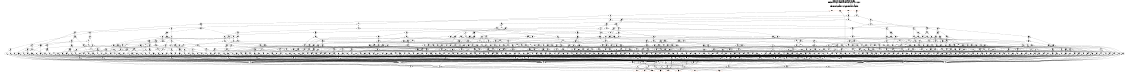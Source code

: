 # Network structure generated by ABC

digraph network {
size = "7.5,10";
center = true;
edge [dir = back];

{
  node [shape = plaintext];
  edge [style = invis];
  LevelTitle1 [label=""];
  LevelTitle2 [label=""];
  Level14 [label = ""];
  Level13 [label = ""];
  Level12 [label = ""];
  Level11 [label = ""];
  Level10 [label = ""];
  Level9 [label = ""];
  Level8 [label = ""];
  Level7 [label = ""];
  Level6 [label = ""];
  Level5 [label = ""];
  Level4 [label = ""];
  Level3 [label = ""];
  Level2 [label = ""];
  Level1 [label = ""];
  Level0 [label = ""];
  LevelTitle1 ->  LevelTitle2 ->  Level14 ->  Level13 ->  Level12 ->  Level11 ->  Level10 ->  Level9 ->  Level8 ->  Level7 ->  Level6 ->  Level5 ->  Level4 ->  Level3 ->  Level2 ->  Level1 ->  Level0;
}

{
  rank = same;
  LevelTitle1;
  title1 [shape=plaintext,
          fontsize=20,
          fontname = "Times-Roman",
          label="Network structure visualized by ABC\nBenchmark \"top\". Time was Thu Oct  8 20:19:10 2020. "
         ];
}

{
  rank = same;
  LevelTitle2;
  title2 [shape=plaintext,
          fontsize=18,
          fontname = "Times-Roman",
          label="The network contains 712 logic nodes and 0 latches.\n"
         ];
}

{
  rank = same;
  Level14;
  Node9 [label = "o_1_", shape = invtriangle, color = coral, fillcolor = coral];
  Node10 [label = "o_2_", shape = invtriangle, color = coral, fillcolor = coral];
  Node11 [label = "o_0_", shape = invtriangle, color = coral, fillcolor = coral];
  Node12 [label = "o_3_", shape = invtriangle, color = coral, fillcolor = coral];
}

{
  rank = same;
  Level13;
  Node327 [label = "327\n", shape = ellipse];
  Node498 [label = "498\n", shape = ellipse];
  Node724 [label = "724\n", shape = ellipse];
}

{
  rank = same;
  Level12;
  Node326 [label = "326\n", shape = ellipse];
  Node497 [label = "497\n", shape = ellipse];
  Node624 [label = "624\n", shape = ellipse];
  Node723 [label = "723\n", shape = ellipse];
}

{
  rank = same;
  Level11;
  Node147 [label = "147\n", shape = ellipse];
  Node325 [label = "325\n", shape = ellipse];
  Node382 [label = "382\n", shape = ellipse];
  Node496 [label = "496\n", shape = ellipse];
  Node623 [label = "623\n", shape = ellipse];
  Node722 [label = "722\n", shape = ellipse];
}

{
  rank = same;
  Level10;
  Node83 [label = "83\n", shape = ellipse];
  Node146 [label = "146\n", shape = ellipse];
  Node218 [label = "218\n", shape = ellipse];
  Node271 [label = "271\n", shape = ellipse];
  Node324 [label = "324\n", shape = ellipse];
  Node381 [label = "381\n", shape = ellipse];
  Node417 [label = "417\n", shape = ellipse];
  Node454 [label = "454\n", shape = ellipse];
  Node495 [label = "495\n", shape = ellipse];
  Node539 [label = "539\n", shape = ellipse];
  Node584 [label = "584\n", shape = ellipse];
  Node622 [label = "622\n", shape = ellipse];
  Node660 [label = "660\n", shape = ellipse];
  Node696 [label = "696\n", shape = ellipse];
  Node721 [label = "721\n", shape = ellipse];
}

{
  rank = same;
  Level9;
  Node82 [label = "82\n", shape = ellipse];
  Node145 [label = "145\n", shape = ellipse];
  Node217 [label = "217\n", shape = ellipse];
  Node270 [label = "270\n", shape = ellipse];
  Node323 [label = "323\n", shape = ellipse];
  Node347 [label = "347\n", shape = ellipse];
  Node380 [label = "380\n", shape = ellipse];
  Node416 [label = "416\n", shape = ellipse];
  Node453 [label = "453\n", shape = ellipse];
  Node494 [label = "494\n", shape = ellipse];
  Node538 [label = "538\n", shape = ellipse];
  Node583 [label = "583\n", shape = ellipse];
  Node621 [label = "621\n", shape = ellipse];
  Node659 [label = "659\n", shape = ellipse];
  Node695 [label = "695\n", shape = ellipse];
  Node720 [label = "720\n", shape = ellipse];
}

{
  rank = same;
  Level8;
  Node50 [label = "50\n", shape = ellipse];
  Node81 [label = "81\n", shape = ellipse];
  Node109 [label = "109\n", shape = ellipse];
  Node127 [label = "127\n", shape = ellipse];
  Node144 [label = "144\n", shape = ellipse];
  Node174 [label = "174\n", shape = ellipse];
  Node195 [label = "195\n", shape = ellipse];
  Node216 [label = "216\n", shape = ellipse];
  Node235 [label = "235\n", shape = ellipse];
  Node252 [label = "252\n", shape = ellipse];
  Node269 [label = "269\n", shape = ellipse];
  Node288 [label = "288\n", shape = ellipse];
  Node305 [label = "305\n", shape = ellipse];
  Node322 [label = "322\n", shape = ellipse];
  Node346 [label = "346\n", shape = ellipse];
  Node356 [label = "356\n", shape = ellipse];
  Node367 [label = "367\n", shape = ellipse];
  Node379 [label = "379\n", shape = ellipse];
  Node390 [label = "390\n", shape = ellipse];
  Node401 [label = "401\n", shape = ellipse];
  Node415 [label = "415\n", shape = ellipse];
  Node426 [label = "426\n", shape = ellipse];
  Node437 [label = "437\n", shape = ellipse];
  Node452 [label = "452\n", shape = ellipse];
  Node468 [label = "468\n", shape = ellipse];
  Node480 [label = "480\n", shape = ellipse];
  Node493 [label = "493\n", shape = ellipse];
  Node511 [label = "511\n", shape = ellipse];
  Node525 [label = "525\n", shape = ellipse];
  Node537 [label = "537\n", shape = ellipse];
  Node553 [label = "553\n", shape = ellipse];
  Node569 [label = "569\n", shape = ellipse];
  Node582 [label = "582\n", shape = ellipse];
  Node599 [label = "599\n", shape = ellipse];
  Node608 [label = "608\n", shape = ellipse];
  Node620 [label = "620\n", shape = ellipse];
  Node636 [label = "636\n", shape = ellipse];
  Node648 [label = "648\n", shape = ellipse];
  Node658 [label = "658\n", shape = ellipse];
  Node672 [label = "672\n", shape = ellipse];
  Node685 [label = "685\n", shape = ellipse];
  Node694 [label = "694\n", shape = ellipse];
  Node705 [label = "705\n", shape = ellipse];
  Node715 [label = "715\n", shape = ellipse];
  Node719 [label = "719\n", shape = ellipse];
}

{
  rank = same;
  Level7;
  Node49 [label = "49\n", shape = ellipse];
  Node80 [label = "80\n", shape = ellipse];
  Node108 [label = "108\n", shape = ellipse];
  Node126 [label = "126\n", shape = ellipse];
  Node143 [label = "143\n", shape = ellipse];
  Node173 [label = "173\n", shape = ellipse];
  Node194 [label = "194\n", shape = ellipse];
  Node215 [label = "215\n", shape = ellipse];
  Node234 [label = "234\n", shape = ellipse];
  Node251 [label = "251\n", shape = ellipse];
  Node268 [label = "268\n", shape = ellipse];
  Node287 [label = "287\n", shape = ellipse];
  Node304 [label = "304\n", shape = ellipse];
  Node321 [label = "321\n", shape = ellipse];
  Node345 [label = "345\n", shape = ellipse];
  Node355 [label = "355\n", shape = ellipse];
  Node366 [label = "366\n", shape = ellipse];
  Node378 [label = "378\n", shape = ellipse];
  Node389 [label = "389\n", shape = ellipse];
  Node400 [label = "400\n", shape = ellipse];
  Node414 [label = "414\n", shape = ellipse];
  Node425 [label = "425\n", shape = ellipse];
  Node436 [label = "436\n", shape = ellipse];
  Node451 [label = "451\n", shape = ellipse];
  Node467 [label = "467\n", shape = ellipse];
  Node479 [label = "479\n", shape = ellipse];
  Node492 [label = "492\n", shape = ellipse];
  Node510 [label = "510\n", shape = ellipse];
  Node524 [label = "524\n", shape = ellipse];
  Node536 [label = "536\n", shape = ellipse];
  Node552 [label = "552\n", shape = ellipse];
  Node568 [label = "568\n", shape = ellipse];
  Node581 [label = "581\n", shape = ellipse];
  Node598 [label = "598\n", shape = ellipse];
  Node607 [label = "607\n", shape = ellipse];
  Node619 [label = "619\n", shape = ellipse];
  Node635 [label = "635\n", shape = ellipse];
  Node647 [label = "647\n", shape = ellipse];
  Node657 [label = "657\n", shape = ellipse];
  Node671 [label = "671\n", shape = ellipse];
  Node684 [label = "684\n", shape = ellipse];
  Node693 [label = "693\n", shape = ellipse];
  Node704 [label = "704\n", shape = ellipse];
  Node714 [label = "714\n", shape = ellipse];
  Node718 [label = "718\n", shape = ellipse];
}

{
  rank = same;
  Level6;
  Node29 [label = "29\n", shape = ellipse];
  Node39 [label = "39\n", shape = ellipse];
  Node48 [label = "48\n", shape = ellipse];
  Node62 [label = "62\n", shape = ellipse];
  Node67 [label = "67\n", shape = ellipse];
  Node79 [label = "79\n", shape = ellipse];
  Node91 [label = "91\n", shape = ellipse];
  Node99 [label = "99\n", shape = ellipse];
  Node107 [label = "107\n", shape = ellipse];
  Node115 [label = "115\n", shape = ellipse];
  Node120 [label = "120\n", shape = ellipse];
  Node125 [label = "125\n", shape = ellipse];
  Node132 [label = "132\n", shape = ellipse];
  Node137 [label = "137\n", shape = ellipse];
  Node142 [label = "142\n", shape = ellipse];
  Node157 [label = "157\n", shape = ellipse];
  Node164 [label = "164\n", shape = ellipse];
  Node172 [label = "172\n", shape = ellipse];
  Node182 [label = "182\n", shape = ellipse];
  Node188 [label = "188\n", shape = ellipse];
  Node193 [label = "193\n", shape = ellipse];
  Node202 [label = "202\n", shape = ellipse];
  Node207 [label = "207\n", shape = ellipse];
  Node214 [label = "214\n", shape = ellipse];
  Node223 [label = "223\n", shape = ellipse];
  Node228 [label = "228\n", shape = ellipse];
  Node233 [label = "233\n", shape = ellipse];
  Node240 [label = "240\n", shape = ellipse];
  Node245 [label = "245\n", shape = ellipse];
  Node250 [label = "250\n", shape = ellipse];
  Node257 [label = "257\n", shape = ellipse];
  Node262 [label = "262\n", shape = ellipse];
  Node267 [label = "267\n", shape = ellipse];
  Node276 [label = "276\n", shape = ellipse];
  Node281 [label = "281\n", shape = ellipse];
  Node286 [label = "286\n", shape = ellipse];
  Node293 [label = "293\n", shape = ellipse];
  Node298 [label = "298\n", shape = ellipse];
  Node303 [label = "303\n", shape = ellipse];
  Node310 [label = "310\n", shape = ellipse];
  Node315 [label = "315\n", shape = ellipse];
  Node320 [label = "320\n", shape = ellipse];
  Node333 [label = "333\n", shape = ellipse];
  Node336 [label = "336\n", shape = ellipse];
  Node340 [label = "340\n", shape = ellipse];
  Node344 [label = "344\n", shape = ellipse];
  Node350 [label = "350\n", shape = ellipse];
  Node354 [label = "354\n", shape = ellipse];
  Node359 [label = "359\n", shape = ellipse];
  Node362 [label = "362\n", shape = ellipse];
  Node365 [label = "365\n", shape = ellipse];
  Node370 [label = "370\n", shape = ellipse];
  Node373 [label = "373\n", shape = ellipse];
  Node377 [label = "377\n", shape = ellipse];
  Node386 [label = "386\n", shape = ellipse];
  Node388 [label = "388\n", shape = ellipse];
  Node393 [label = "393\n", shape = ellipse];
  Node396 [label = "396\n", shape = ellipse];
  Node399 [label = "399\n", shape = ellipse];
  Node406 [label = "406\n", shape = ellipse];
  Node409 [label = "409\n", shape = ellipse];
  Node413 [label = "413\n", shape = ellipse];
  Node421 [label = "421\n", shape = ellipse];
  Node422 [label = "422\n", shape = ellipse];
  Node424 [label = "424\n", shape = ellipse];
  Node429 [label = "429\n", shape = ellipse];
  Node432 [label = "432\n", shape = ellipse];
  Node435 [label = "435\n", shape = ellipse];
  Node442 [label = "442\n", shape = ellipse];
  Node446 [label = "446\n", shape = ellipse];
  Node450 [label = "450\n", shape = ellipse];
  Node459 [label = "459\n", shape = ellipse];
  Node462 [label = "462\n", shape = ellipse];
  Node466 [label = "466\n", shape = ellipse];
  Node471 [label = "471\n", shape = ellipse];
  Node473 [label = "473\n", shape = ellipse];
  Node478 [label = "478\n", shape = ellipse];
  Node484 [label = "484\n", shape = ellipse];
  Node488 [label = "488\n", shape = ellipse];
  Node491 [label = "491\n", shape = ellipse];
  Node502 [label = "502\n", shape = ellipse];
  Node505 [label = "505\n", shape = ellipse];
  Node509 [label = "509\n", shape = ellipse];
  Node515 [label = "515\n", shape = ellipse];
  Node520 [label = "520\n", shape = ellipse];
  Node523 [label = "523\n", shape = ellipse];
  Node529 [label = "529\n", shape = ellipse];
  Node532 [label = "532\n", shape = ellipse];
  Node535 [label = "535\n", shape = ellipse];
  Node543 [label = "543\n", shape = ellipse];
  Node547 [label = "547\n", shape = ellipse];
  Node551 [label = "551\n", shape = ellipse];
  Node557 [label = "557\n", shape = ellipse];
  Node562 [label = "562\n", shape = ellipse];
  Node567 [label = "567\n", shape = ellipse];
  Node573 [label = "573\n", shape = ellipse];
  Node576 [label = "576\n", shape = ellipse];
  Node580 [label = "580\n", shape = ellipse];
  Node588 [label = "588\n", shape = ellipse];
  Node592 [label = "592\n", shape = ellipse];
  Node597 [label = "597\n", shape = ellipse];
  Node601 [label = "601\n", shape = ellipse];
  Node604 [label = "604\n", shape = ellipse];
  Node606 [label = "606\n", shape = ellipse];
  Node611 [label = "611\n", shape = ellipse];
  Node615 [label = "615\n", shape = ellipse];
  Node618 [label = "618\n", shape = ellipse];
  Node627 [label = "627\n", shape = ellipse];
  Node631 [label = "631\n", shape = ellipse];
  Node634 [label = "634\n", shape = ellipse];
  Node640 [label = "640\n", shape = ellipse];
  Node644 [label = "644\n", shape = ellipse];
  Node646 [label = "646\n", shape = ellipse];
  Node650 [label = "650\n", shape = ellipse];
  Node652 [label = "652\n", shape = ellipse];
  Node656 [label = "656\n", shape = ellipse];
  Node663 [label = "663\n", shape = ellipse];
  Node667 [label = "667\n", shape = ellipse];
  Node670 [label = "670\n", shape = ellipse];
  Node676 [label = "676\n", shape = ellipse];
  Node680 [label = "680\n", shape = ellipse];
  Node683 [label = "683\n", shape = ellipse];
  Node687 [label = "687\n", shape = ellipse];
  Node688 [label = "688\n", shape = ellipse];
  Node692 [label = "692\n", shape = ellipse];
  Node699 [label = "699\n", shape = ellipse];
  Node701 [label = "701\n", shape = ellipse];
  Node703 [label = "703\n", shape = ellipse];
  Node708 [label = "708\n", shape = ellipse];
  Node711 [label = "711\n", shape = ellipse];
  Node713 [label = "713\n", shape = ellipse];
  Node717 [label = "717\n", shape = ellipse];
}

{
  rank = same;
  Level5;
  Node28 [label = "28\n", shape = ellipse];
  Node38 [label = "38\n", shape = ellipse];
  Node47 [label = "47\n", shape = ellipse];
  Node53 [label = "53\n", shape = ellipse];
  Node61 [label = "61\n", shape = ellipse];
  Node66 [label = "66\n", shape = ellipse];
  Node78 [label = "78\n", shape = ellipse];
  Node90 [label = "90\n", shape = ellipse];
  Node98 [label = "98\n", shape = ellipse];
  Node106 [label = "106\n", shape = ellipse];
  Node114 [label = "114\n", shape = ellipse];
  Node119 [label = "119\n", shape = ellipse];
  Node124 [label = "124\n", shape = ellipse];
  Node131 [label = "131\n", shape = ellipse];
  Node136 [label = "136\n", shape = ellipse];
  Node141 [label = "141\n", shape = ellipse];
  Node156 [label = "156\n", shape = ellipse];
  Node163 [label = "163\n", shape = ellipse];
  Node171 [label = "171\n", shape = ellipse];
  Node181 [label = "181\n", shape = ellipse];
  Node187 [label = "187\n", shape = ellipse];
  Node192 [label = "192\n", shape = ellipse];
  Node201 [label = "201\n", shape = ellipse];
  Node206 [label = "206\n", shape = ellipse];
  Node213 [label = "213\n", shape = ellipse];
  Node222 [label = "222\n", shape = ellipse];
  Node227 [label = "227\n", shape = ellipse];
  Node232 [label = "232\n", shape = ellipse];
  Node239 [label = "239\n", shape = ellipse];
  Node244 [label = "244\n", shape = ellipse];
  Node249 [label = "249\n", shape = ellipse];
  Node256 [label = "256\n", shape = ellipse];
  Node261 [label = "261\n", shape = ellipse];
  Node266 [label = "266\n", shape = ellipse];
  Node275 [label = "275\n", shape = ellipse];
  Node280 [label = "280\n", shape = ellipse];
  Node285 [label = "285\n", shape = ellipse];
  Node292 [label = "292\n", shape = ellipse];
  Node297 [label = "297\n", shape = ellipse];
  Node302 [label = "302\n", shape = ellipse];
  Node309 [label = "309\n", shape = ellipse];
  Node314 [label = "314\n", shape = ellipse];
  Node319 [label = "319\n", shape = ellipse];
  Node332 [label = "332\n", shape = ellipse];
  Node335 [label = "335\n", shape = ellipse];
  Node339 [label = "339\n", shape = ellipse];
  Node343 [label = "343\n", shape = ellipse];
  Node349 [label = "349\n", shape = ellipse];
  Node353 [label = "353\n", shape = ellipse];
  Node358 [label = "358\n", shape = ellipse];
  Node361 [label = "361\n", shape = ellipse];
  Node364 [label = "364\n", shape = ellipse];
  Node369 [label = "369\n", shape = ellipse];
  Node372 [label = "372\n", shape = ellipse];
  Node376 [label = "376\n", shape = ellipse];
  Node385 [label = "385\n", shape = ellipse];
  Node387 [label = "387\n", shape = ellipse];
  Node392 [label = "392\n", shape = ellipse];
  Node395 [label = "395\n", shape = ellipse];
  Node398 [label = "398\n", shape = ellipse];
  Node405 [label = "405\n", shape = ellipse];
  Node408 [label = "408\n", shape = ellipse];
  Node412 [label = "412\n", shape = ellipse];
  Node420 [label = "420\n", shape = ellipse];
  Node423 [label = "423\n", shape = ellipse];
  Node428 [label = "428\n", shape = ellipse];
  Node431 [label = "431\n", shape = ellipse];
  Node434 [label = "434\n", shape = ellipse];
  Node441 [label = "441\n", shape = ellipse];
  Node445 [label = "445\n", shape = ellipse];
  Node449 [label = "449\n", shape = ellipse];
  Node458 [label = "458\n", shape = ellipse];
  Node461 [label = "461\n", shape = ellipse];
  Node465 [label = "465\n", shape = ellipse];
  Node470 [label = "470\n", shape = ellipse];
  Node472 [label = "472\n", shape = ellipse];
  Node477 [label = "477\n", shape = ellipse];
  Node483 [label = "483\n", shape = ellipse];
  Node487 [label = "487\n", shape = ellipse];
  Node490 [label = "490\n", shape = ellipse];
  Node501 [label = "501\n", shape = ellipse];
  Node504 [label = "504\n", shape = ellipse];
  Node508 [label = "508\n", shape = ellipse];
  Node514 [label = "514\n", shape = ellipse];
  Node519 [label = "519\n", shape = ellipse];
  Node522 [label = "522\n", shape = ellipse];
  Node528 [label = "528\n", shape = ellipse];
  Node531 [label = "531\n", shape = ellipse];
  Node534 [label = "534\n", shape = ellipse];
  Node542 [label = "542\n", shape = ellipse];
  Node546 [label = "546\n", shape = ellipse];
  Node550 [label = "550\n", shape = ellipse];
  Node556 [label = "556\n", shape = ellipse];
  Node561 [label = "561\n", shape = ellipse];
  Node566 [label = "566\n", shape = ellipse];
  Node572 [label = "572\n", shape = ellipse];
  Node575 [label = "575\n", shape = ellipse];
  Node579 [label = "579\n", shape = ellipse];
  Node587 [label = "587\n", shape = ellipse];
  Node591 [label = "591\n", shape = ellipse];
  Node596 [label = "596\n", shape = ellipse];
  Node600 [label = "600\n", shape = ellipse];
  Node603 [label = "603\n", shape = ellipse];
  Node605 [label = "605\n", shape = ellipse];
  Node610 [label = "610\n", shape = ellipse];
  Node614 [label = "614\n", shape = ellipse];
  Node617 [label = "617\n", shape = ellipse];
  Node626 [label = "626\n", shape = ellipse];
  Node630 [label = "630\n", shape = ellipse];
  Node633 [label = "633\n", shape = ellipse];
  Node639 [label = "639\n", shape = ellipse];
  Node643 [label = "643\n", shape = ellipse];
  Node645 [label = "645\n", shape = ellipse];
  Node649 [label = "649\n", shape = ellipse];
  Node651 [label = "651\n", shape = ellipse];
  Node655 [label = "655\n", shape = ellipse];
  Node662 [label = "662\n", shape = ellipse];
  Node666 [label = "666\n", shape = ellipse];
  Node669 [label = "669\n", shape = ellipse];
  Node675 [label = "675\n", shape = ellipse];
  Node679 [label = "679\n", shape = ellipse];
  Node682 [label = "682\n", shape = ellipse];
  Node686 [label = "686\n", shape = ellipse];
  Node691 [label = "691\n", shape = ellipse];
  Node698 [label = "698\n", shape = ellipse];
  Node700 [label = "700\n", shape = ellipse];
  Node702 [label = "702\n", shape = ellipse];
  Node707 [label = "707\n", shape = ellipse];
  Node710 [label = "710\n", shape = ellipse];
  Node712 [label = "712\n", shape = ellipse];
  Node716 [label = "716\n", shape = ellipse];
}

{
  rank = same;
  Level4;
  Node19 [label = "19\n", shape = ellipse];
  Node23 [label = "23\n", shape = ellipse];
  Node27 [label = "27\n", shape = ellipse];
  Node32 [label = "32\n", shape = ellipse];
  Node34 [label = "34\n", shape = ellipse];
  Node37 [label = "37\n", shape = ellipse];
  Node42 [label = "42\n", shape = ellipse];
  Node44 [label = "44\n", shape = ellipse];
  Node46 [label = "46\n", shape = ellipse];
  Node51 [label = "51\n", shape = ellipse];
  Node52 [label = "52\n", shape = ellipse];
  Node55 [label = "55\n", shape = ellipse];
  Node56 [label = "56\n", shape = ellipse];
  Node60 [label = "60\n", shape = ellipse];
  Node63 [label = "63\n", shape = ellipse];
  Node64 [label = "64\n", shape = ellipse];
  Node65 [label = "65\n", shape = ellipse];
  Node70 [label = "70\n", shape = ellipse];
  Node74 [label = "74\n", shape = ellipse];
  Node77 [label = "77\n", shape = ellipse];
  Node86 [label = "86\n", shape = ellipse];
  Node88 [label = "88\n", shape = ellipse];
  Node89 [label = "89\n", shape = ellipse];
  Node93 [label = "93\n", shape = ellipse];
  Node95 [label = "95\n", shape = ellipse];
  Node97 [label = "97\n", shape = ellipse];
  Node102 [label = "102\n", shape = ellipse];
  Node103 [label = "103\n", shape = ellipse];
  Node105 [label = "105\n", shape = ellipse];
  Node111 [label = "111\n", shape = ellipse];
  Node112 [label = "112\n", shape = ellipse];
  Node113 [label = "113\n", shape = ellipse];
  Node116 [label = "116\n", shape = ellipse];
  Node117 [label = "117\n", shape = ellipse];
  Node118 [label = "118\n", shape = ellipse];
  Node121 [label = "121\n", shape = ellipse];
  Node122 [label = "122\n", shape = ellipse];
  Node123 [label = "123\n", shape = ellipse];
  Node128 [label = "128\n", shape = ellipse];
  Node129 [label = "129\n", shape = ellipse];
  Node130 [label = "130\n", shape = ellipse];
  Node133 [label = "133\n", shape = ellipse];
  Node134 [label = "134\n", shape = ellipse];
  Node135 [label = "135\n", shape = ellipse];
  Node138 [label = "138\n", shape = ellipse];
  Node139 [label = "139\n", shape = ellipse];
  Node140 [label = "140\n", shape = ellipse];
  Node150 [label = "150\n", shape = ellipse];
  Node152 [label = "152\n", shape = ellipse];
  Node155 [label = "155\n", shape = ellipse];
  Node159 [label = "159\n", shape = ellipse];
  Node160 [label = "160\n", shape = ellipse];
  Node162 [label = "162\n", shape = ellipse];
  Node166 [label = "166\n", shape = ellipse];
  Node168 [label = "168\n", shape = ellipse];
  Node170 [label = "170\n", shape = ellipse];
  Node176 [label = "176\n", shape = ellipse];
  Node178 [label = "178\n", shape = ellipse];
  Node180 [label = "180\n", shape = ellipse];
  Node183 [label = "183\n", shape = ellipse];
  Node184 [label = "184\n", shape = ellipse];
  Node186 [label = "186\n", shape = ellipse];
  Node189 [label = "189\n", shape = ellipse];
  Node190 [label = "190\n", shape = ellipse];
  Node191 [label = "191\n", shape = ellipse];
  Node197 [label = "197\n", shape = ellipse];
  Node198 [label = "198\n", shape = ellipse];
  Node200 [label = "200\n", shape = ellipse];
  Node203 [label = "203\n", shape = ellipse];
  Node204 [label = "204\n", shape = ellipse];
  Node205 [label = "205\n", shape = ellipse];
  Node209 [label = "209\n", shape = ellipse];
  Node211 [label = "211\n", shape = ellipse];
  Node212 [label = "212\n", shape = ellipse];
  Node219 [label = "219\n", shape = ellipse];
  Node220 [label = "220\n", shape = ellipse];
  Node221 [label = "221\n", shape = ellipse];
  Node224 [label = "224\n", shape = ellipse];
  Node225 [label = "225\n", shape = ellipse];
  Node226 [label = "226\n", shape = ellipse];
  Node229 [label = "229\n", shape = ellipse];
  Node230 [label = "230\n", shape = ellipse];
  Node231 [label = "231\n", shape = ellipse];
  Node236 [label = "236\n", shape = ellipse];
  Node237 [label = "237\n", shape = ellipse];
  Node238 [label = "238\n", shape = ellipse];
  Node241 [label = "241\n", shape = ellipse];
  Node242 [label = "242\n", shape = ellipse];
  Node243 [label = "243\n", shape = ellipse];
  Node246 [label = "246\n", shape = ellipse];
  Node247 [label = "247\n", shape = ellipse];
  Node248 [label = "248\n", shape = ellipse];
  Node253 [label = "253\n", shape = ellipse];
  Node254 [label = "254\n", shape = ellipse];
  Node255 [label = "255\n", shape = ellipse];
  Node258 [label = "258\n", shape = ellipse];
  Node259 [label = "259\n", shape = ellipse];
  Node260 [label = "260\n", shape = ellipse];
  Node263 [label = "263\n", shape = ellipse];
  Node264 [label = "264\n", shape = ellipse];
  Node265 [label = "265\n", shape = ellipse];
  Node272 [label = "272\n", shape = ellipse];
  Node273 [label = "273\n", shape = ellipse];
  Node274 [label = "274\n", shape = ellipse];
  Node277 [label = "277\n", shape = ellipse];
  Node278 [label = "278\n", shape = ellipse];
  Node279 [label = "279\n", shape = ellipse];
  Node282 [label = "282\n", shape = ellipse];
  Node283 [label = "283\n", shape = ellipse];
  Node284 [label = "284\n", shape = ellipse];
  Node289 [label = "289\n", shape = ellipse];
  Node290 [label = "290\n", shape = ellipse];
  Node291 [label = "291\n", shape = ellipse];
  Node294 [label = "294\n", shape = ellipse];
  Node295 [label = "295\n", shape = ellipse];
  Node296 [label = "296\n", shape = ellipse];
  Node299 [label = "299\n", shape = ellipse];
  Node300 [label = "300\n", shape = ellipse];
  Node301 [label = "301\n", shape = ellipse];
  Node306 [label = "306\n", shape = ellipse];
  Node307 [label = "307\n", shape = ellipse];
  Node308 [label = "308\n", shape = ellipse];
  Node311 [label = "311\n", shape = ellipse];
  Node312 [label = "312\n", shape = ellipse];
  Node313 [label = "313\n", shape = ellipse];
  Node316 [label = "316\n", shape = ellipse];
  Node317 [label = "317\n", shape = ellipse];
  Node318 [label = "318\n", shape = ellipse];
  Node328 [label = "328\n", shape = ellipse];
  Node329 [label = "329\n", shape = ellipse];
  Node330 [label = "330\n", shape = ellipse];
  Node331 [label = "331\n", shape = ellipse];
  Node334 [label = "334\n", shape = ellipse];
  Node337 [label = "337\n", shape = ellipse];
  Node338 [label = "338\n", shape = ellipse];
  Node341 [label = "341\n", shape = ellipse];
  Node342 [label = "342\n", shape = ellipse];
  Node348 [label = "348\n", shape = ellipse];
  Node351 [label = "351\n", shape = ellipse];
  Node352 [label = "352\n", shape = ellipse];
  Node357 [label = "357\n", shape = ellipse];
  Node360 [label = "360\n", shape = ellipse];
  Node363 [label = "363\n", shape = ellipse];
  Node368 [label = "368\n", shape = ellipse];
  Node371 [label = "371\n", shape = ellipse];
  Node374 [label = "374\n", shape = ellipse];
  Node375 [label = "375\n", shape = ellipse];
  Node383 [label = "383\n", shape = ellipse];
  Node384 [label = "384\n", shape = ellipse];
  Node391 [label = "391\n", shape = ellipse];
  Node394 [label = "394\n", shape = ellipse];
  Node397 [label = "397\n", shape = ellipse];
  Node402 [label = "402\n", shape = ellipse];
  Node403 [label = "403\n", shape = ellipse];
  Node404 [label = "404\n", shape = ellipse];
  Node407 [label = "407\n", shape = ellipse];
  Node410 [label = "410\n", shape = ellipse];
  Node411 [label = "411\n", shape = ellipse];
  Node418 [label = "418\n", shape = ellipse];
  Node419 [label = "419\n", shape = ellipse];
  Node427 [label = "427\n", shape = ellipse];
  Node430 [label = "430\n", shape = ellipse];
  Node433 [label = "433\n", shape = ellipse];
  Node438 [label = "438\n", shape = ellipse];
  Node439 [label = "439\n", shape = ellipse];
  Node440 [label = "440\n", shape = ellipse];
  Node443 [label = "443\n", shape = ellipse];
  Node444 [label = "444\n", shape = ellipse];
  Node447 [label = "447\n", shape = ellipse];
  Node448 [label = "448\n", shape = ellipse];
  Node455 [label = "455\n", shape = ellipse];
  Node456 [label = "456\n", shape = ellipse];
  Node457 [label = "457\n", shape = ellipse];
  Node460 [label = "460\n", shape = ellipse];
  Node463 [label = "463\n", shape = ellipse];
  Node464 [label = "464\n", shape = ellipse];
  Node469 [label = "469\n", shape = ellipse];
  Node474 [label = "474\n", shape = ellipse];
  Node475 [label = "475\n", shape = ellipse];
  Node476 [label = "476\n", shape = ellipse];
  Node481 [label = "481\n", shape = ellipse];
  Node482 [label = "482\n", shape = ellipse];
  Node485 [label = "485\n", shape = ellipse];
  Node486 [label = "486\n", shape = ellipse];
  Node489 [label = "489\n", shape = ellipse];
  Node499 [label = "499\n", shape = ellipse];
  Node500 [label = "500\n", shape = ellipse];
  Node503 [label = "503\n", shape = ellipse];
  Node506 [label = "506\n", shape = ellipse];
  Node507 [label = "507\n", shape = ellipse];
  Node512 [label = "512\n", shape = ellipse];
  Node513 [label = "513\n", shape = ellipse];
  Node516 [label = "516\n", shape = ellipse];
  Node517 [label = "517\n", shape = ellipse];
  Node518 [label = "518\n", shape = ellipse];
  Node521 [label = "521\n", shape = ellipse];
  Node526 [label = "526\n", shape = ellipse];
  Node527 [label = "527\n", shape = ellipse];
  Node530 [label = "530\n", shape = ellipse];
  Node533 [label = "533\n", shape = ellipse];
  Node540 [label = "540\n", shape = ellipse];
  Node541 [label = "541\n", shape = ellipse];
  Node544 [label = "544\n", shape = ellipse];
  Node545 [label = "545\n", shape = ellipse];
  Node548 [label = "548\n", shape = ellipse];
  Node549 [label = "549\n", shape = ellipse];
  Node554 [label = "554\n", shape = ellipse];
  Node555 [label = "555\n", shape = ellipse];
  Node558 [label = "558\n", shape = ellipse];
  Node559 [label = "559\n", shape = ellipse];
  Node560 [label = "560\n", shape = ellipse];
  Node563 [label = "563\n", shape = ellipse];
  Node564 [label = "564\n", shape = ellipse];
  Node565 [label = "565\n", shape = ellipse];
  Node570 [label = "570\n", shape = ellipse];
  Node571 [label = "571\n", shape = ellipse];
  Node574 [label = "574\n", shape = ellipse];
  Node577 [label = "577\n", shape = ellipse];
  Node578 [label = "578\n", shape = ellipse];
  Node585 [label = "585\n", shape = ellipse];
  Node586 [label = "586\n", shape = ellipse];
  Node589 [label = "589\n", shape = ellipse];
  Node590 [label = "590\n", shape = ellipse];
  Node593 [label = "593\n", shape = ellipse];
  Node594 [label = "594\n", shape = ellipse];
  Node595 [label = "595\n", shape = ellipse];
  Node602 [label = "602\n", shape = ellipse];
  Node609 [label = "609\n", shape = ellipse];
  Node612 [label = "612\n", shape = ellipse];
  Node613 [label = "613\n", shape = ellipse];
  Node616 [label = "616\n", shape = ellipse];
  Node625 [label = "625\n", shape = ellipse];
  Node628 [label = "628\n", shape = ellipse];
  Node629 [label = "629\n", shape = ellipse];
  Node632 [label = "632\n", shape = ellipse];
  Node637 [label = "637\n", shape = ellipse];
  Node638 [label = "638\n", shape = ellipse];
  Node641 [label = "641\n", shape = ellipse];
  Node642 [label = "642\n", shape = ellipse];
  Node653 [label = "653\n", shape = ellipse];
  Node654 [label = "654\n", shape = ellipse];
  Node661 [label = "661\n", shape = ellipse];
  Node664 [label = "664\n", shape = ellipse];
  Node665 [label = "665\n", shape = ellipse];
  Node668 [label = "668\n", shape = ellipse];
  Node673 [label = "673\n", shape = ellipse];
  Node674 [label = "674\n", shape = ellipse];
  Node677 [label = "677\n", shape = ellipse];
  Node678 [label = "678\n", shape = ellipse];
  Node681 [label = "681\n", shape = ellipse];
  Node689 [label = "689\n", shape = ellipse];
  Node690 [label = "690\n", shape = ellipse];
  Node697 [label = "697\n", shape = ellipse];
  Node706 [label = "706\n", shape = ellipse];
  Node709 [label = "709\n", shape = ellipse];
}

{
  rank = same;
  Level3;
  Node18 [label = "18\n", shape = ellipse];
  Node22 [label = "22\n", shape = ellipse];
  Node26 [label = "26\n", shape = ellipse];
  Node36 [label = "36\n", shape = ellipse];
  Node41 [label = "41\n", shape = ellipse];
  Node43 [label = "43\n", shape = ellipse];
  Node45 [label = "45\n", shape = ellipse];
  Node54 [label = "54\n", shape = ellipse];
  Node59 [label = "59\n", shape = ellipse];
  Node69 [label = "69\n", shape = ellipse];
  Node73 [label = "73\n", shape = ellipse];
  Node76 [label = "76\n", shape = ellipse];
  Node92 [label = "92\n", shape = ellipse];
  Node94 [label = "94\n", shape = ellipse];
  Node96 [label = "96\n", shape = ellipse];
  Node110 [label = "110\n", shape = ellipse];
  Node149 [label = "149\n", shape = ellipse];
  Node151 [label = "151\n", shape = ellipse];
  Node154 [label = "154\n", shape = ellipse];
  Node158 [label = "158\n", shape = ellipse];
  Node161 [label = "161\n", shape = ellipse];
  Node165 [label = "165\n", shape = ellipse];
  Node167 [label = "167\n", shape = ellipse];
  Node169 [label = "169\n", shape = ellipse];
  Node175 [label = "175\n", shape = ellipse];
  Node177 [label = "177\n", shape = ellipse];
  Node179 [label = "179\n", shape = ellipse];
  Node185 [label = "185\n", shape = ellipse];
  Node196 [label = "196\n", shape = ellipse];
  Node199 [label = "199\n", shape = ellipse];
  Node208 [label = "208\n", shape = ellipse];
  Node210 [label = "210\n", shape = ellipse];
}

{
  rank = same;
  Level2;
  Node14 [label = "14\n", shape = ellipse];
  Node17 [label = "17\n", shape = ellipse];
  Node21 [label = "21\n", shape = ellipse];
  Node24 [label = "24\n", shape = ellipse];
  Node25 [label = "25\n", shape = ellipse];
  Node31 [label = "31\n", shape = ellipse];
  Node33 [label = "33\n", shape = ellipse];
  Node35 [label = "35\n", shape = ellipse];
  Node58 [label = "58\n", shape = ellipse];
  Node68 [label = "68\n", shape = ellipse];
  Node72 [label = "72\n", shape = ellipse];
  Node75 [label = "75\n", shape = ellipse];
  Node85 [label = "85\n", shape = ellipse];
  Node87 [label = "87\n", shape = ellipse];
  Node101 [label = "101\n", shape = ellipse];
  Node104 [label = "104\n", shape = ellipse];
}

{
  rank = same;
  Level1;
  Node13 [label = "13\n", shape = ellipse];
  Node15 [label = "15\n", shape = ellipse];
  Node16 [label = "16\n", shape = ellipse];
  Node20 [label = "20\n", shape = ellipse];
  Node30 [label = "30\n", shape = ellipse];
  Node40 [label = "40\n", shape = ellipse];
  Node57 [label = "57\n", shape = ellipse];
  Node71 [label = "71\n", shape = ellipse];
  Node84 [label = "84\n", shape = ellipse];
  Node100 [label = "100\n", shape = ellipse];
  Node148 [label = "148\n", shape = ellipse];
  Node153 [label = "153\n", shape = ellipse];
}

{
  rank = same;
  Level0;
  Node1 [label = "i_7_", shape = triangle, color = coral, fillcolor = coral];
  Node2 [label = "i_5_", shape = triangle, color = coral, fillcolor = coral];
  Node3 [label = "i_6_", shape = triangle, color = coral, fillcolor = coral];
  Node4 [label = "i_3_", shape = triangle, color = coral, fillcolor = coral];
  Node5 [label = "i_4_", shape = triangle, color = coral, fillcolor = coral];
  Node6 [label = "i_1_", shape = triangle, color = coral, fillcolor = coral];
  Node7 [label = "i_2_", shape = triangle, color = coral, fillcolor = coral];
  Node8 [label = "i_0_", shape = triangle, color = coral, fillcolor = coral];
}

title1 -> title2 [style = invis];
title2 -> Node9 [style = invis];
title2 -> Node10 [style = invis];
title2 -> Node11 [style = invis];
title2 -> Node12 [style = invis];
Node9 -> Node10 [style = invis];
Node10 -> Node11 [style = invis];
Node11 -> Node12 [style = invis];
Node9 -> Node327 [style = solid];
Node10 -> Node328 [style = solid];
Node11 -> Node498 [style = solid];
Node12 -> Node724 [style = solid];
Node13 -> Node2 [style = solid];
Node13 -> Node5 [style = solid];
Node14 -> Node4 [style = solid];
Node14 -> Node13 [style = solid];
Node15 -> Node1 [style = solid];
Node15 -> Node3 [style = solid];
Node16 -> Node6 [style = solid];
Node16 -> Node7 [style = solid];
Node17 -> Node8 [style = solid];
Node17 -> Node16 [style = solid];
Node18 -> Node14 [style = solid];
Node18 -> Node15 [style = solid];
Node19 -> Node17 [style = solid];
Node19 -> Node18 [style = solid];
Node20 -> Node2 [style = solid];
Node20 -> Node5 [style = solid];
Node21 -> Node4 [style = solid];
Node21 -> Node20 [style = solid];
Node22 -> Node15 [style = solid];
Node22 -> Node21 [style = solid];
Node23 -> Node17 [style = solid];
Node23 -> Node22 [style = solid];
Node24 -> Node4 [style = solid];
Node24 -> Node20 [style = solid];
Node25 -> Node8 [style = solid];
Node25 -> Node16 [style = solid];
Node26 -> Node15 [style = solid];
Node26 -> Node24 [style = solid];
Node27 -> Node25 [style = solid];
Node27 -> Node26 [style = solid];
Node28 -> Node19 [style = solid];
Node28 -> Node23 [style = solid];
Node29 -> Node27 [style = solid];
Node29 -> Node28 [style = solid];
Node30 -> Node6 [style = solid];
Node30 -> Node7 [style = solid];
Node31 -> Node8 [style = solid];
Node31 -> Node30 [style = solid];
Node32 -> Node26 [style = solid];
Node32 -> Node31 [style = solid];
Node33 -> Node8 [style = solid];
Node33 -> Node30 [style = solid];
Node34 -> Node18 [style = solid];
Node34 -> Node33 [style = solid];
Node35 -> Node4 [style = solid];
Node35 -> Node13 [style = solid];
Node36 -> Node15 [style = solid];
Node36 -> Node35 [style = solid];
Node37 -> Node25 [style = solid];
Node37 -> Node36 [style = solid];
Node38 -> Node32 [style = solid];
Node38 -> Node34 [style = solid];
Node39 -> Node37 [style = solid];
Node39 -> Node38 [style = solid];
Node40 -> Node1 [style = solid];
Node40 -> Node3 [style = solid];
Node41 -> Node21 [style = solid];
Node41 -> Node40 [style = solid];
Node42 -> Node31 [style = solid];
Node42 -> Node41 [style = solid];
Node43 -> Node35 [style = solid];
Node43 -> Node40 [style = solid];
Node44 -> Node33 [style = solid];
Node44 -> Node43 [style = solid];
Node45 -> Node14 [style = solid];
Node45 -> Node40 [style = solid];
Node46 -> Node31 [style = solid];
Node46 -> Node45 [style = solid];
Node47 -> Node42 [style = solid];
Node47 -> Node44 [style = solid];
Node48 -> Node46 [style = solid];
Node48 -> Node47 [style = solid];
Node49 -> Node29 [style = solid];
Node49 -> Node39 [style = solid];
Node50 -> Node48 [style = solid];
Node50 -> Node49 [style = solid];
Node51 -> Node31 [style = solid];
Node51 -> Node36 [style = solid];
Node52 -> Node22 [style = solid];
Node52 -> Node33 [style = solid];
Node53 -> Node51 [style = solid];
Node53 -> Node52 [style = solid];
Node54 -> Node24 [style = solid];
Node54 -> Node40 [style = solid];
Node55 -> Node17 [style = solid];
Node55 -> Node54 [style = solid];
Node56 -> Node25 [style = solid];
Node56 -> Node45 [style = solid];
Node57 -> Node2 [style = solid];
Node57 -> Node5 [style = solid];
Node58 -> Node4 [style = solid];
Node58 -> Node57 [style = solid];
Node59 -> Node15 [style = solid];
Node59 -> Node58 [style = solid];
Node60 -> Node33 [style = solid];
Node60 -> Node59 [style = solid];
Node61 -> Node55 [style = solid];
Node61 -> Node56 [style = solid];
Node62 -> Node60 [style = solid];
Node62 -> Node61 [style = solid];
Node63 -> Node17 [style = solid];
Node63 -> Node43 [style = solid];
Node64 -> Node33 [style = solid];
Node64 -> Node54 [style = solid];
Node65 -> Node25 [style = solid];
Node65 -> Node41 [style = solid];
Node66 -> Node63 [style = solid];
Node66 -> Node64 [style = solid];
Node67 -> Node65 [style = solid];
Node67 -> Node66 [style = solid];
Node68 -> Node4 [style = solid];
Node68 -> Node57 [style = solid];
Node69 -> Node15 [style = solid];
Node69 -> Node68 [style = solid];
Node70 -> Node31 [style = solid];
Node70 -> Node69 [style = solid];
Node71 -> Node2 [style = solid];
Node71 -> Node5 [style = solid];
Node72 -> Node4 [style = solid];
Node72 -> Node71 [style = solid];
Node73 -> Node15 [style = solid];
Node73 -> Node72 [style = solid];
Node74 -> Node31 [style = solid];
Node74 -> Node73 [style = solid];
Node75 -> Node4 [style = solid];
Node75 -> Node71 [style = solid];
Node76 -> Node15 [style = solid];
Node76 -> Node75 [style = solid];
Node77 -> Node33 [style = solid];
Node77 -> Node76 [style = solid];
Node78 -> Node70 [style = solid];
Node78 -> Node74 [style = solid];
Node79 -> Node77 [style = solid];
Node79 -> Node78 [style = solid];
Node80 -> Node62 [style = solid];
Node80 -> Node67 [style = solid];
Node81 -> Node79 [style = solid];
Node81 -> Node80 [style = solid];
Node82 -> Node50 [style = solid];
Node82 -> Node53 [style = solid];
Node83 -> Node81 [style = solid];
Node83 -> Node82 [style = solid];
Node84 -> Node6 [style = solid];
Node84 -> Node7 [style = solid];
Node85 -> Node8 [style = solid];
Node85 -> Node84 [style = solid];
Node86 -> Node22 [style = solid];
Node86 -> Node85 [style = solid];
Node87 -> Node8 [style = solid];
Node87 -> Node84 [style = solid];
Node88 -> Node36 [style = solid];
Node88 -> Node87 [style = solid];
Node89 -> Node18 [style = solid];
Node89 -> Node85 [style = solid];
Node90 -> Node86 [style = solid];
Node90 -> Node88 [style = solid];
Node91 -> Node89 [style = solid];
Node91 -> Node90 [style = solid];
Node92 -> Node40 [style = solid];
Node92 -> Node68 [style = solid];
Node93 -> Node17 [style = solid];
Node93 -> Node92 [style = solid];
Node94 -> Node40 [style = solid];
Node94 -> Node72 [style = solid];
Node95 -> Node17 [style = solid];
Node95 -> Node94 [style = solid];
Node96 -> Node40 [style = solid];
Node96 -> Node75 [style = solid];
Node97 -> Node25 [style = solid];
Node97 -> Node96 [style = solid];
Node98 -> Node93 [style = solid];
Node98 -> Node95 [style = solid];
Node99 -> Node97 [style = solid];
Node99 -> Node98 [style = solid];
Node100 -> Node6 [style = solid];
Node100 -> Node7 [style = solid];
Node101 -> Node8 [style = solid];
Node101 -> Node100 [style = solid];
Node102 -> Node36 [style = solid];
Node102 -> Node101 [style = solid];
Node103 -> Node26 [style = solid];
Node103 -> Node87 [style = solid];
Node104 -> Node8 [style = solid];
Node104 -> Node100 [style = solid];
Node105 -> Node22 [style = solid];
Node105 -> Node104 [style = solid];
Node106 -> Node102 [style = solid];
Node106 -> Node103 [style = solid];
Node107 -> Node105 [style = solid];
Node107 -> Node106 [style = solid];
Node108 -> Node91 [style = solid];
Node108 -> Node99 [style = solid];
Node109 -> Node107 [style = solid];
Node109 -> Node108 [style = solid];
Node110 -> Node40 [style = solid];
Node110 -> Node58 [style = solid];
Node111 -> Node31 [style = solid];
Node111 -> Node110 [style = solid];
Node112 -> Node17 [style = solid];
Node112 -> Node76 [style = solid];
Node113 -> Node33 [style = solid];
Node113 -> Node94 [style = solid];
Node114 -> Node111 [style = solid];
Node114 -> Node112 [style = solid];
Node115 -> Node113 [style = solid];
Node115 -> Node114 [style = solid];
Node116 -> Node25 [style = solid];
Node116 -> Node73 [style = solid];
Node117 -> Node17 [style = solid];
Node117 -> Node59 [style = solid];
Node118 -> Node25 [style = solid];
Node118 -> Node69 [style = solid];
Node119 -> Node116 [style = solid];
Node119 -> Node117 [style = solid];
Node120 -> Node118 [style = solid];
Node120 -> Node119 [style = solid];
Node121 -> Node31 [style = solid];
Node121 -> Node96 [style = solid];
Node122 -> Node33 [style = solid];
Node122 -> Node92 [style = solid];
Node123 -> Node25 [style = solid];
Node123 -> Node110 [style = solid];
Node124 -> Node121 [style = solid];
Node124 -> Node122 [style = solid];
Node125 -> Node123 [style = solid];
Node125 -> Node124 [style = solid];
Node126 -> Node115 [style = solid];
Node126 -> Node120 [style = solid];
Node127 -> Node125 [style = solid];
Node127 -> Node126 [style = solid];
Node128 -> Node45 [style = solid];
Node128 -> Node87 [style = solid];
Node129 -> Node41 [style = solid];
Node129 -> Node87 [style = solid];
Node130 -> Node54 [style = solid];
Node130 -> Node85 [style = solid];
Node131 -> Node128 [style = solid];
Node131 -> Node129 [style = solid];
Node132 -> Node130 [style = solid];
Node132 -> Node131 [style = solid];
Node133 -> Node26 [style = solid];
Node133 -> Node101 [style = solid];
Node134 -> Node18 [style = solid];
Node134 -> Node104 [style = solid];
Node135 -> Node43 [style = solid];
Node135 -> Node85 [style = solid];
Node136 -> Node133 [style = solid];
Node136 -> Node134 [style = solid];
Node137 -> Node135 [style = solid];
Node137 -> Node136 [style = solid];
Node138 -> Node41 [style = solid];
Node138 -> Node101 [style = solid];
Node139 -> Node43 [style = solid];
Node139 -> Node104 [style = solid];
Node140 -> Node45 [style = solid];
Node140 -> Node101 [style = solid];
Node141 -> Node138 [style = solid];
Node141 -> Node139 [style = solid];
Node142 -> Node140 [style = solid];
Node142 -> Node141 [style = solid];
Node143 -> Node132 [style = solid];
Node143 -> Node137 [style = solid];
Node144 -> Node142 [style = solid];
Node144 -> Node143 [style = solid];
Node145 -> Node109 [style = solid];
Node145 -> Node127 [style = solid];
Node146 -> Node144 [style = solid];
Node146 -> Node145 [style = solid];
Node147 -> Node83 [style = solid];
Node147 -> Node146 [style = solid];
Node148 -> Node1 [style = solid];
Node148 -> Node3 [style = solid];
Node149 -> Node75 [style = solid];
Node149 -> Node148 [style = solid];
Node150 -> Node25 [style = solid];
Node150 -> Node149 [style = solid];
Node151 -> Node68 [style = solid];
Node151 -> Node148 [style = solid];
Node152 -> Node17 [style = solid];
Node152 -> Node151 [style = solid];
Node153 -> Node1 [style = solid];
Node153 -> Node3 [style = solid];
Node154 -> Node58 [style = solid];
Node154 -> Node153 [style = solid];
Node155 -> Node33 [style = solid];
Node155 -> Node154 [style = solid];
Node156 -> Node150 [style = solid];
Node156 -> Node152 [style = solid];
Node157 -> Node155 [style = solid];
Node157 -> Node156 [style = solid];
Node158 -> Node58 [style = solid];
Node158 -> Node148 [style = solid];
Node159 -> Node25 [style = solid];
Node159 -> Node158 [style = solid];
Node160 -> Node31 [style = solid];
Node160 -> Node149 [style = solid];
Node161 -> Node72 [style = solid];
Node161 -> Node148 [style = solid];
Node162 -> Node17 [style = solid];
Node162 -> Node161 [style = solid];
Node163 -> Node159 [style = solid];
Node163 -> Node160 [style = solid];
Node164 -> Node162 [style = solid];
Node164 -> Node163 [style = solid];
Node165 -> Node68 [style = solid];
Node165 -> Node153 [style = solid];
Node166 -> Node31 [style = solid];
Node166 -> Node165 [style = solid];
Node167 -> Node72 [style = solid];
Node167 -> Node153 [style = solid];
Node168 -> Node31 [style = solid];
Node168 -> Node167 [style = solid];
Node169 -> Node75 [style = solid];
Node169 -> Node153 [style = solid];
Node170 -> Node33 [style = solid];
Node170 -> Node169 [style = solid];
Node171 -> Node166 [style = solid];
Node171 -> Node168 [style = solid];
Node172 -> Node170 [style = solid];
Node172 -> Node171 [style = solid];
Node173 -> Node157 [style = solid];
Node173 -> Node164 [style = solid];
Node174 -> Node172 [style = solid];
Node174 -> Node173 [style = solid];
Node175 -> Node14 [style = solid];
Node175 -> Node153 [style = solid];
Node176 -> Node17 [style = solid];
Node176 -> Node175 [style = solid];
Node177 -> Node21 [style = solid];
Node177 -> Node153 [style = solid];
Node178 -> Node17 [style = solid];
Node178 -> Node177 [style = solid];
Node179 -> Node24 [style = solid];
Node179 -> Node153 [style = solid];
Node180 -> Node25 [style = solid];
Node180 -> Node179 [style = solid];
Node181 -> Node176 [style = solid];
Node181 -> Node178 [style = solid];
Node182 -> Node180 [style = solid];
Node182 -> Node181 [style = solid];
Node183 -> Node31 [style = solid];
Node183 -> Node179 [style = solid];
Node184 -> Node33 [style = solid];
Node184 -> Node175 [style = solid];
Node185 -> Node35 [style = solid];
Node185 -> Node153 [style = solid];
Node186 -> Node25 [style = solid];
Node186 -> Node185 [style = solid];
Node187 -> Node183 [style = solid];
Node187 -> Node184 [style = solid];
Node188 -> Node186 [style = solid];
Node188 -> Node187 [style = solid];
Node189 -> Node33 [style = solid];
Node189 -> Node161 [style = solid];
Node190 -> Node31 [style = solid];
Node190 -> Node158 [style = solid];
Node191 -> Node33 [style = solid];
Node191 -> Node151 [style = solid];
Node192 -> Node189 [style = solid];
Node192 -> Node190 [style = solid];
Node193 -> Node191 [style = solid];
Node193 -> Node192 [style = solid];
Node194 -> Node182 [style = solid];
Node194 -> Node188 [style = solid];
Node195 -> Node193 [style = solid];
Node195 -> Node194 [style = solid];
Node196 -> Node35 [style = solid];
Node196 -> Node148 [style = solid];
Node197 -> Node85 [style = solid];
Node197 -> Node196 [style = solid];
Node198 -> Node17 [style = solid];
Node198 -> Node169 [style = solid];
Node199 -> Node21 [style = solid];
Node199 -> Node148 [style = solid];
Node200 -> Node87 [style = solid];
Node200 -> Node199 [style = solid];
Node201 -> Node197 [style = solid];
Node201 -> Node198 [style = solid];
Node202 -> Node200 [style = solid];
Node202 -> Node201 [style = solid];
Node203 -> Node25 [style = solid];
Node203 -> Node167 [style = solid];
Node204 -> Node17 [style = solid];
Node204 -> Node154 [style = solid];
Node205 -> Node25 [style = solid];
Node205 -> Node165 [style = solid];
Node206 -> Node203 [style = solid];
Node206 -> Node204 [style = solid];
Node207 -> Node205 [style = solid];
Node207 -> Node206 [style = solid];
Node208 -> Node24 [style = solid];
Node208 -> Node148 [style = solid];
Node209 -> Node85 [style = solid];
Node209 -> Node208 [style = solid];
Node210 -> Node14 [style = solid];
Node210 -> Node148 [style = solid];
Node211 -> Node87 [style = solid];
Node211 -> Node210 [style = solid];
Node212 -> Node104 [style = solid];
Node212 -> Node196 [style = solid];
Node213 -> Node209 [style = solid];
Node213 -> Node211 [style = solid];
Node214 -> Node212 [style = solid];
Node214 -> Node213 [style = solid];
Node215 -> Node202 [style = solid];
Node215 -> Node207 [style = solid];
Node216 -> Node214 [style = solid];
Node216 -> Node215 [style = solid];
Node217 -> Node174 [style = solid];
Node217 -> Node195 [style = solid];
Node218 -> Node216 [style = solid];
Node218 -> Node217 [style = solid];
Node219 -> Node101 [style = solid];
Node219 -> Node110 [style = solid];
Node220 -> Node87 [style = solid];
Node220 -> Node96 [style = solid];
Node221 -> Node94 [style = solid];
Node221 -> Node104 [style = solid];
Node222 -> Node219 [style = solid];
Node222 -> Node220 [style = solid];
Node223 -> Node221 [style = solid];
Node223 -> Node222 [style = solid];
Node224 -> Node85 [style = solid];
Node224 -> Node94 [style = solid];
Node225 -> Node87 [style = solid];
Node225 -> Node110 [style = solid];
Node226 -> Node85 [style = solid];
Node226 -> Node92 [style = solid];
Node227 -> Node224 [style = solid];
Node227 -> Node225 [style = solid];
Node228 -> Node226 [style = solid];
Node228 -> Node227 [style = solid];
Node229 -> Node96 [style = solid];
Node229 -> Node101 [style = solid];
Node230 -> Node92 [style = solid];
Node230 -> Node104 [style = solid];
Node231 -> Node33 [style = solid];
Node231 -> Node196 [style = solid];
Node232 -> Node229 [style = solid];
Node232 -> Node230 [style = solid];
Node233 -> Node231 [style = solid];
Node233 -> Node232 [style = solid];
Node234 -> Node223 [style = solid];
Node234 -> Node228 [style = solid];
Node235 -> Node233 [style = solid];
Node235 -> Node234 [style = solid];
Node236 -> Node76 [style = solid];
Node236 -> Node85 [style = solid];
Node237 -> Node69 [style = solid];
Node237 -> Node87 [style = solid];
Node238 -> Node59 [style = solid];
Node238 -> Node104 [style = solid];
Node239 -> Node236 [style = solid];
Node239 -> Node237 [style = solid];
Node240 -> Node238 [style = solid];
Node240 -> Node239 [style = solid];
Node241 -> Node59 [style = solid];
Node241 -> Node85 [style = solid];
Node242 -> Node54 [style = solid];
Node242 -> Node104 [style = solid];
Node243 -> Node73 [style = solid];
Node243 -> Node87 [style = solid];
Node244 -> Node241 [style = solid];
Node244 -> Node242 [style = solid];
Node245 -> Node243 [style = solid];
Node245 -> Node244 [style = solid];
Node246 -> Node69 [style = solid];
Node246 -> Node101 [style = solid];
Node247 -> Node73 [style = solid];
Node247 -> Node101 [style = solid];
Node248 -> Node76 [style = solid];
Node248 -> Node104 [style = solid];
Node249 -> Node246 [style = solid];
Node249 -> Node247 [style = solid];
Node250 -> Node248 [style = solid];
Node250 -> Node249 [style = solid];
Node251 -> Node240 [style = solid];
Node251 -> Node245 [style = solid];
Node252 -> Node250 [style = solid];
Node252 -> Node251 [style = solid];
Node253 -> Node25 [style = solid];
Node253 -> Node199 [style = solid];
Node254 -> Node17 [style = solid];
Node254 -> Node196 [style = solid];
Node255 -> Node25 [style = solid];
Node255 -> Node210 [style = solid];
Node256 -> Node253 [style = solid];
Node256 -> Node254 [style = solid];
Node257 -> Node255 [style = solid];
Node257 -> Node256 [style = solid];
Node258 -> Node31 [style = solid];
Node258 -> Node210 [style = solid];
Node259 -> Node31 [style = solid];
Node259 -> Node199 [style = solid];
Node260 -> Node33 [style = solid];
Node260 -> Node208 [style = solid];
Node261 -> Node258 [style = solid];
Node261 -> Node259 [style = solid];
Node262 -> Node260 [style = solid];
Node262 -> Node261 [style = solid];
Node263 -> Node31 [style = solid];
Node263 -> Node185 [style = solid];
Node264 -> Node17 [style = solid];
Node264 -> Node208 [style = solid];
Node265 -> Node33 [style = solid];
Node265 -> Node177 [style = solid];
Node266 -> Node263 [style = solid];
Node266 -> Node264 [style = solid];
Node267 -> Node265 [style = solid];
Node267 -> Node266 [style = solid];
Node268 -> Node257 [style = solid];
Node268 -> Node262 [style = solid];
Node269 -> Node267 [style = solid];
Node269 -> Node268 [style = solid];
Node270 -> Node235 [style = solid];
Node270 -> Node252 [style = solid];
Node271 -> Node269 [style = solid];
Node271 -> Node270 [style = solid];
Node272 -> Node85 [style = solid];
Node272 -> Node151 [style = solid];
Node273 -> Node85 [style = solid];
Node273 -> Node161 [style = solid];
Node274 -> Node87 [style = solid];
Node274 -> Node149 [style = solid];
Node275 -> Node272 [style = solid];
Node275 -> Node273 [style = solid];
Node276 -> Node274 [style = solid];
Node276 -> Node275 [style = solid];
Node277 -> Node101 [style = solid];
Node277 -> Node179 [style = solid];
Node278 -> Node104 [style = solid];
Node278 -> Node175 [style = solid];
Node279 -> Node87 [style = solid];
Node279 -> Node158 [style = solid];
Node280 -> Node277 [style = solid];
Node280 -> Node278 [style = solid];
Node281 -> Node279 [style = solid];
Node281 -> Node280 [style = solid];
Node282 -> Node104 [style = solid];
Node282 -> Node161 [style = solid];
Node283 -> Node101 [style = solid];
Node283 -> Node158 [style = solid];
Node284 -> Node104 [style = solid];
Node284 -> Node151 [style = solid];
Node285 -> Node282 [style = solid];
Node285 -> Node283 [style = solid];
Node286 -> Node284 [style = solid];
Node286 -> Node285 [style = solid];
Node287 -> Node276 [style = solid];
Node287 -> Node281 [style = solid];
Node288 -> Node286 [style = solid];
Node288 -> Node287 [style = solid];
Node289 -> Node85 [style = solid];
Node289 -> Node177 [style = solid];
Node290 -> Node87 [style = solid];
Node290 -> Node185 [style = solid];
Node291 -> Node85 [style = solid];
Node291 -> Node175 [style = solid];
Node292 -> Node289 [style = solid];
Node292 -> Node290 [style = solid];
Node293 -> Node291 [style = solid];
Node293 -> Node292 [style = solid];
Node294 -> Node101 [style = solid];
Node294 -> Node210 [style = solid];
Node295 -> Node101 [style = solid];
Node295 -> Node199 [style = solid];
Node296 -> Node104 [style = solid];
Node296 -> Node208 [style = solid];
Node297 -> Node294 [style = solid];
Node297 -> Node295 [style = solid];
Node298 -> Node296 [style = solid];
Node298 -> Node297 [style = solid];
Node299 -> Node101 [style = solid];
Node299 -> Node185 [style = solid];
Node300 -> Node87 [style = solid];
Node300 -> Node179 [style = solid];
Node301 -> Node104 [style = solid];
Node301 -> Node177 [style = solid];
Node302 -> Node299 [style = solid];
Node302 -> Node300 [style = solid];
Node303 -> Node301 [style = solid];
Node303 -> Node302 [style = solid];
Node304 -> Node293 [style = solid];
Node304 -> Node298 [style = solid];
Node305 -> Node303 [style = solid];
Node305 -> Node304 [style = solid];
Node306 -> Node85 [style = solid];
Node306 -> Node169 [style = solid];
Node307 -> Node87 [style = solid];
Node307 -> Node165 [style = solid];
Node308 -> Node104 [style = solid];
Node308 -> Node154 [style = solid];
Node309 -> Node306 [style = solid];
Node309 -> Node307 [style = solid];
Node310 -> Node308 [style = solid];
Node310 -> Node309 [style = solid];
Node311 -> Node85 [style = solid];
Node311 -> Node154 [style = solid];
Node312 -> Node101 [style = solid];
Node312 -> Node149 [style = solid];
Node313 -> Node87 [style = solid];
Node313 -> Node167 [style = solid];
Node314 -> Node311 [style = solid];
Node314 -> Node312 [style = solid];
Node315 -> Node313 [style = solid];
Node315 -> Node314 [style = solid];
Node316 -> Node101 [style = solid];
Node316 -> Node165 [style = solid];
Node317 -> Node101 [style = solid];
Node317 -> Node167 [style = solid];
Node318 -> Node104 [style = solid];
Node318 -> Node169 [style = solid];
Node319 -> Node316 [style = solid];
Node319 -> Node317 [style = solid];
Node320 -> Node318 [style = solid];
Node320 -> Node319 [style = solid];
Node321 -> Node310 [style = solid];
Node321 -> Node315 [style = solid];
Node322 -> Node320 [style = solid];
Node322 -> Node321 [style = solid];
Node323 -> Node288 [style = solid];
Node323 -> Node305 [style = solid];
Node324 -> Node322 [style = solid];
Node324 -> Node323 [style = solid];
Node325 -> Node218 [style = solid];
Node325 -> Node271 [style = solid];
Node326 -> Node324 [style = solid];
Node326 -> Node325 [style = solid];
Node327 -> Node147 [style = solid];
Node327 -> Node326 [style = solid];
Node328 -> Node101 [style = solid];
Node328 -> Node169 [style = solid];
Node329 -> Node18 [style = solid];
Node329 -> Node31 [style = solid];
Node330 -> Node22 [style = solid];
Node330 -> Node31 [style = solid];
Node331 -> Node26 [style = solid];
Node331 -> Node33 [style = solid];
Node332 -> Node329 [style = solid];
Node332 -> Node330 [style = solid];
Node333 -> Node331 [style = solid];
Node333 -> Node332 [style = solid];
Node334 -> Node18 [style = solid];
Node334 -> Node25 [style = solid];
Node335 -> Node23 [style = solid];
Node335 -> Node334 [style = solid];
Node336 -> Node19 [style = solid];
Node336 -> Node335 [style = solid];
Node337 -> Node17 [style = solid];
Node337 -> Node36 [style = solid];
Node338 -> Node22 [style = solid];
Node338 -> Node25 [style = solid];
Node339 -> Node32 [style = solid];
Node339 -> Node337 [style = solid];
Node340 -> Node338 [style = solid];
Node340 -> Node339 [style = solid];
Node341 -> Node31 [style = solid];
Node341 -> Node43 [style = solid];
Node342 -> Node33 [style = solid];
Node342 -> Node41 [style = solid];
Node343 -> Node27 [style = solid];
Node343 -> Node341 [style = solid];
Node344 -> Node342 [style = solid];
Node344 -> Node343 [style = solid];
Node345 -> Node336 [style = solid];
Node345 -> Node340 [style = solid];
Node346 -> Node344 [style = solid];
Node346 -> Node345 [style = solid];
Node347 -> Node333 [style = solid];
Node347 -> Node346 [style = solid];
Node348 -> Node25 [style = solid];
Node348 -> Node59 [style = solid];
Node349 -> Node70 [style = solid];
Node349 -> Node77 [style = solid];
Node350 -> Node348 [style = solid];
Node350 -> Node349 [style = solid];
Node351 -> Node33 [style = solid];
Node351 -> Node73 [style = solid];
Node352 -> Node33 [style = solid];
Node352 -> Node69 [style = solid];
Node353 -> Node74 [style = solid];
Node353 -> Node351 [style = solid];
Node354 -> Node352 [style = solid];
Node354 -> Node353 [style = solid];
Node355 -> Node350 [style = solid];
Node355 -> Node354 [style = solid];
Node356 -> Node120 [style = solid];
Node356 -> Node355 [style = solid];
Node357 -> Node25 [style = solid];
Node357 -> Node43 [style = solid];
Node358 -> Node64 [style = solid];
Node358 -> Node357 [style = solid];
Node359 -> Node63 [style = solid];
Node359 -> Node358 [style = solid];
Node360 -> Node33 [style = solid];
Node360 -> Node45 [style = solid];
Node361 -> Node42 [style = solid];
Node361 -> Node360 [style = solid];
Node362 -> Node46 [style = solid];
Node362 -> Node361 [style = solid];
Node363 -> Node31 [style = solid];
Node363 -> Node59 [style = solid];
Node364 -> Node56 [style = solid];
Node364 -> Node65 [style = solid];
Node365 -> Node363 [style = solid];
Node365 -> Node364 [style = solid];
Node366 -> Node359 [style = solid];
Node366 -> Node362 [style = solid];
Node367 -> Node365 [style = solid];
Node367 -> Node366 [style = solid];
Node368 -> Node17 [style = solid];
Node368 -> Node96 [style = solid];
Node369 -> Node122 [style = solid];
Node369 -> Node123 [style = solid];
Node370 -> Node368 [style = solid];
Node370 -> Node369 [style = solid];
Node371 -> Node33 [style = solid];
Node371 -> Node110 [style = solid];
Node372 -> Node111 [style = solid];
Node372 -> Node371 [style = solid];
Node373 -> Node113 [style = solid];
Node373 -> Node372 [style = solid];
Node374 -> Node22 [style = solid];
Node374 -> Node87 [style = solid];
Node375 -> Node36 [style = solid];
Node375 -> Node85 [style = solid];
Node376 -> Node374 [style = solid];
Node376 -> Node375 [style = solid];
Node377 -> Node86 [style = solid];
Node377 -> Node376 [style = solid];
Node378 -> Node370 [style = solid];
Node378 -> Node373 [style = solid];
Node379 -> Node377 [style = solid];
Node379 -> Node378 [style = solid];
Node380 -> Node356 [style = solid];
Node380 -> Node367 [style = solid];
Node381 -> Node379 [style = solid];
Node381 -> Node380 [style = solid];
Node382 -> Node347 [style = solid];
Node382 -> Node381 [style = solid];
Node383 -> Node17 [style = solid];
Node383 -> Node179 [style = solid];
Node384 -> Node33 [style = solid];
Node384 -> Node158 [style = solid];
Node385 -> Node186 [style = solid];
Node385 -> Node383 [style = solid];
Node386 -> Node384 [style = solid];
Node386 -> Node385 [style = solid];
Node387 -> Node263 [style = solid];
Node387 -> Node265 [style = solid];
Node388 -> Node184 [style = solid];
Node388 -> Node387 [style = solid];
Node389 -> Node386 [style = solid];
Node389 -> Node388 [style = solid];
Node390 -> Node193 [style = solid];
Node390 -> Node389 [style = solid];
Node391 -> Node25 [style = solid];
Node391 -> Node196 [style = solid];
Node392 -> Node260 [style = solid];
Node392 -> Node391 [style = solid];
Node393 -> Node254 [style = solid];
Node393 -> Node392 [style = solid];
Node394 -> Node33 [style = solid];
Node394 -> Node210 [style = solid];
Node395 -> Node259 [style = solid];
Node395 -> Node394 [style = solid];
Node396 -> Node258 [style = solid];
Node396 -> Node395 [style = solid];
Node397 -> Node33 [style = solid];
Node397 -> Node185 [style = solid];
Node398 -> Node253 [style = solid];
Node398 -> Node255 [style = solid];
Node399 -> Node397 [style = solid];
Node399 -> Node398 [style = solid];
Node400 -> Node393 [style = solid];
Node400 -> Node396 [style = solid];
Node401 -> Node399 [style = solid];
Node401 -> Node400 [style = solid];
Node402 -> Node17 [style = solid];
Node402 -> Node167 [style = solid];
Node403 -> Node31 [style = solid];
Node403 -> Node169 [style = solid];
Node404 -> Node17 [style = solid];
Node404 -> Node165 [style = solid];
Node405 -> Node402 [style = solid];
Node405 -> Node403 [style = solid];
Node406 -> Node404 [style = solid];
Node406 -> Node405 [style = solid];
Node407 -> Node17 [style = solid];
Node407 -> Node149 [style = solid];
Node408 -> Node159 [style = solid];
Node408 -> Node407 [style = solid];
Node409 -> Node155 [style = solid];
Node409 -> Node408 [style = solid];
Node410 -> Node25 [style = solid];
Node410 -> Node169 [style = solid];
Node411 -> Node87 [style = solid];
Node411 -> Node196 [style = solid];
Node412 -> Node198 [style = solid];
Node412 -> Node410 [style = solid];
Node413 -> Node411 [style = solid];
Node413 -> Node412 [style = solid];
Node414 -> Node406 [style = solid];
Node414 -> Node409 [style = solid];
Node415 -> Node413 [style = solid];
Node415 -> Node414 [style = solid];
Node416 -> Node390 [style = solid];
Node416 -> Node401 [style = solid];
Node417 -> Node415 [style = solid];
Node417 -> Node416 [style = solid];
Node418 -> Node59 [style = solid];
Node418 -> Node87 [style = solid];
Node419 -> Node54 [style = solid];
Node419 -> Node101 [style = solid];
Node420 -> Node418 [style = solid];
Node420 -> Node419 [style = solid];
Node421 -> Node241 [style = solid];
Node421 -> Node420 [style = solid];
Node422 -> Node131 [style = solid];
Node422 -> Node139 [style = solid];
Node423 -> Node237 [style = solid];
Node423 -> Node243 [style = solid];
Node424 -> Node238 [style = solid];
Node424 -> Node423 [style = solid];
Node425 -> Node421 [style = solid];
Node425 -> Node422 [style = solid];
Node426 -> Node424 [style = solid];
Node426 -> Node425 [style = solid];
Node427 -> Node36 [style = solid];
Node427 -> Node104 [style = solid];
Node428 -> Node102 [style = solid];
Node428 -> Node427 [style = solid];
Node429 -> Node105 [style = solid];
Node429 -> Node428 [style = solid];
Node430 -> Node18 [style = solid];
Node430 -> Node87 [style = solid];
Node431 -> Node89 [style = solid];
Node431 -> Node430 [style = solid];
Node432 -> Node103 [style = solid];
Node432 -> Node431 [style = solid];
Node433 -> Node43 [style = solid];
Node433 -> Node87 [style = solid];
Node434 -> Node134 [style = solid];
Node434 -> Node433 [style = solid];
Node435 -> Node135 [style = solid];
Node435 -> Node434 [style = solid];
Node436 -> Node429 [style = solid];
Node436 -> Node432 [style = solid];
Node437 -> Node435 [style = solid];
Node437 -> Node436 [style = solid];
Node438 -> Node92 [style = solid];
Node438 -> Node101 [style = solid];
Node439 -> Node94 [style = solid];
Node439 -> Node101 [style = solid];
Node440 -> Node96 [style = solid];
Node440 -> Node104 [style = solid];
Node441 -> Node438 [style = solid];
Node441 -> Node439 [style = solid];
Node442 -> Node440 [style = solid];
Node442 -> Node441 [style = solid];
Node443 -> Node76 [style = solid];
Node443 -> Node101 [style = solid];
Node444 -> Node85 [style = solid];
Node444 -> Node96 [style = solid];
Node445 -> Node225 [style = solid];
Node445 -> Node443 [style = solid];
Node446 -> Node444 [style = solid];
Node446 -> Node445 [style = solid];
Node447 -> Node31 [style = solid];
Node447 -> Node196 [style = solid];
Node448 -> Node33 [style = solid];
Node448 -> Node199 [style = solid];
Node449 -> Node229 [style = solid];
Node449 -> Node447 [style = solid];
Node450 -> Node448 [style = solid];
Node450 -> Node449 [style = solid];
Node451 -> Node442 [style = solid];
Node451 -> Node446 [style = solid];
Node452 -> Node450 [style = solid];
Node452 -> Node451 [style = solid];
Node453 -> Node426 [style = solid];
Node453 -> Node437 [style = solid];
Node454 -> Node452 [style = solid];
Node454 -> Node453 [style = solid];
Node455 -> Node101 [style = solid];
Node455 -> Node161 [style = solid];
Node456 -> Node85 [style = solid];
Node456 -> Node149 [style = solid];
Node457 -> Node101 [style = solid];
Node457 -> Node151 [style = solid];
Node458 -> Node455 [style = solid];
Node458 -> Node456 [style = solid];
Node459 -> Node457 [style = solid];
Node459 -> Node458 [style = solid];
Node460 -> Node104 [style = solid];
Node460 -> Node179 [style = solid];
Node461 -> Node277 [style = solid];
Node461 -> Node460 [style = solid];
Node462 -> Node279 [style = solid];
Node462 -> Node461 [style = solid];
Node463 -> Node104 [style = solid];
Node463 -> Node149 [style = solid];
Node464 -> Node85 [style = solid];
Node464 -> Node167 [style = solid];
Node465 -> Node312 [style = solid];
Node465 -> Node463 [style = solid];
Node466 -> Node464 [style = solid];
Node466 -> Node465 [style = solid];
Node467 -> Node459 [style = solid];
Node467 -> Node462 [style = solid];
Node468 -> Node466 [style = solid];
Node468 -> Node467 [style = solid];
Node469 -> Node101 [style = solid];
Node469 -> Node208 [style = solid];
Node470 -> Node212 [style = solid];
Node470 -> Node469 [style = solid];
Node471 -> Node290 [style = solid];
Node471 -> Node470 [style = solid];
Node472 -> Node197 [style = solid];
Node472 -> Node200 [style = solid];
Node473 -> Node211 [style = solid];
Node473 -> Node472 [style = solid];
Node474 -> Node101 [style = solid];
Node474 -> Node177 [style = solid];
Node475 -> Node85 [style = solid];
Node475 -> Node179 [style = solid];
Node476 -> Node101 [style = solid];
Node476 -> Node175 [style = solid];
Node477 -> Node474 [style = solid];
Node477 -> Node475 [style = solid];
Node478 -> Node476 [style = solid];
Node478 -> Node477 [style = solid];
Node479 -> Node471 [style = solid];
Node479 -> Node473 [style = solid];
Node480 -> Node478 [style = solid];
Node480 -> Node479 [style = solid];
Node481 -> Node104 [style = solid];
Node481 -> Node167 [style = solid];
Node482 -> Node101 [style = solid];
Node482 -> Node154 [style = solid];
Node483 -> Node481 [style = solid];
Node483 -> Node482 [style = solid];
Node484 -> Node317 [style = solid];
Node484 -> Node483 [style = solid];
Node485 -> Node87 [style = solid];
Node485 -> Node169 [style = solid];
Node486 -> Node85 [style = solid];
Node486 -> Node165 [style = solid];
Node487 -> Node485 [style = solid];
Node487 -> Node486 [style = solid];
Node488 -> Node306 [style = solid];
Node488 -> Node487 [style = solid];
Node489 -> Node104 [style = solid];
Node489 -> Node165 [style = solid];
Node490 -> Node316 [style = solid];
Node490 -> Node489 [style = solid];
Node491 -> Node318 [style = solid];
Node491 -> Node490 [style = solid];
Node492 -> Node484 [style = solid];
Node492 -> Node488 [style = solid];
Node493 -> Node491 [style = solid];
Node493 -> Node492 [style = solid];
Node494 -> Node468 [style = solid];
Node494 -> Node480 [style = solid];
Node495 -> Node493 [style = solid];
Node495 -> Node494 [style = solid];
Node496 -> Node417 [style = solid];
Node496 -> Node454 [style = solid];
Node497 -> Node495 [style = solid];
Node497 -> Node496 [style = solid];
Node498 -> Node382 [style = solid];
Node498 -> Node497 [style = solid];
Node499 -> Node76 [style = solid];
Node499 -> Node87 [style = solid];
Node500 -> Node69 [style = solid];
Node500 -> Node85 [style = solid];
Node501 -> Node499 [style = solid];
Node501 -> Node500 [style = solid];
Node502 -> Node236 [style = solid];
Node502 -> Node501 [style = solid];
Node503 -> Node73 [style = solid];
Node503 -> Node85 [style = solid];
Node504 -> Node242 [style = solid];
Node504 -> Node419 [style = solid];
Node505 -> Node503 [style = solid];
Node505 -> Node504 [style = solid];
Node506 -> Node73 [style = solid];
Node506 -> Node104 [style = solid];
Node507 -> Node59 [style = solid];
Node507 -> Node101 [style = solid];
Node508 -> Node506 [style = solid];
Node508 -> Node507 [style = solid];
Node509 -> Node247 [style = solid];
Node509 -> Node508 [style = solid];
Node510 -> Node502 [style = solid];
Node510 -> Node505 [style = solid];
Node511 -> Node509 [style = solid];
Node511 -> Node510 [style = solid];
Node512 -> Node43 [style = solid];
Node512 -> Node101 [style = solid];
Node513 -> Node41 [style = solid];
Node513 -> Node104 [style = solid];
Node514 -> Node130 [style = solid];
Node514 -> Node512 [style = solid];
Node515 -> Node513 [style = solid];
Node515 -> Node514 [style = solid];
Node516 -> Node45 [style = solid];
Node516 -> Node85 [style = solid];
Node517 -> Node41 [style = solid];
Node517 -> Node85 [style = solid];
Node518 -> Node54 [style = solid];
Node518 -> Node87 [style = solid];
Node519 -> Node516 [style = solid];
Node519 -> Node517 [style = solid];
Node520 -> Node518 [style = solid];
Node520 -> Node519 [style = solid];
Node521 -> Node45 [style = solid];
Node521 -> Node104 [style = solid];
Node522 -> Node138 [style = solid];
Node522 -> Node521 [style = solid];
Node523 -> Node140 [style = solid];
Node523 -> Node522 [style = solid];
Node524 -> Node515 [style = solid];
Node524 -> Node520 [style = solid];
Node525 -> Node523 [style = solid];
Node525 -> Node524 [style = solid];
Node526 -> Node85 [style = solid];
Node526 -> Node110 [style = solid];
Node527 -> Node87 [style = solid];
Node527 -> Node94 [style = solid];
Node528 -> Node443 [style = solid];
Node528 -> Node526 [style = solid];
Node529 -> Node527 [style = solid];
Node529 -> Node528 [style = solid];
Node530 -> Node69 [style = solid];
Node530 -> Node104 [style = solid];
Node531 -> Node246 [style = solid];
Node531 -> Node530 [style = solid];
Node532 -> Node248 [style = solid];
Node532 -> Node531 [style = solid];
Node533 -> Node87 [style = solid];
Node533 -> Node92 [style = solid];
Node534 -> Node224 [style = solid];
Node534 -> Node533 [style = solid];
Node535 -> Node226 [style = solid];
Node535 -> Node534 [style = solid];
Node536 -> Node529 [style = solid];
Node536 -> Node532 [style = solid];
Node537 -> Node535 [style = solid];
Node537 -> Node536 [style = solid];
Node538 -> Node511 [style = solid];
Node538 -> Node525 [style = solid];
Node539 -> Node537 [style = solid];
Node539 -> Node538 [style = solid];
Node540 -> Node33 [style = solid];
Node540 -> Node96 [style = solid];
Node541 -> Node31 [style = solid];
Node541 -> Node92 [style = solid];
Node542 -> Node540 [style = solid];
Node542 -> Node541 [style = solid];
Node543 -> Node121 [style = solid];
Node543 -> Node542 [style = solid];
Node544 -> Node25 [style = solid];
Node544 -> Node76 [style = solid];
Node545 -> Node31 [style = solid];
Node545 -> Node94 [style = solid];
Node546 -> Node112 [style = solid];
Node546 -> Node544 [style = solid];
Node547 -> Node545 [style = solid];
Node547 -> Node546 [style = solid];
Node548 -> Node25 [style = solid];
Node548 -> Node94 [style = solid];
Node549 -> Node17 [style = solid];
Node549 -> Node110 [style = solid];
Node550 -> Node548 [style = solid];
Node550 -> Node549 [style = solid];
Node551 -> Node95 [style = solid];
Node551 -> Node550 [style = solid];
Node552 -> Node543 [style = solid];
Node552 -> Node547 [style = solid];
Node553 -> Node551 [style = solid];
Node553 -> Node552 [style = solid];
Node554 -> Node25 [style = solid];
Node554 -> Node54 [style = solid];
Node555 -> Node17 [style = solid];
Node555 -> Node45 [style = solid];
Node556 -> Node554 [style = solid];
Node556 -> Node555 [style = solid];
Node557 -> Node55 [style = solid];
Node557 -> Node556 [style = solid];
Node558 -> Node31 [style = solid];
Node558 -> Node54 [style = solid];
Node559 -> Node17 [style = solid];
Node559 -> Node26 [style = solid];
Node560 -> Node17 [style = solid];
Node560 -> Node41 [style = solid];
Node561 -> Node558 [style = solid];
Node561 -> Node559 [style = solid];
Node562 -> Node560 [style = solid];
Node562 -> Node561 [style = solid];
Node563 -> Node17 [style = solid];
Node563 -> Node73 [style = solid];
Node564 -> Node31 [style = solid];
Node564 -> Node76 [style = solid];
Node565 -> Node17 [style = solid];
Node565 -> Node69 [style = solid];
Node566 -> Node563 [style = solid];
Node566 -> Node564 [style = solid];
Node567 -> Node565 [style = solid];
Node567 -> Node566 [style = solid];
Node568 -> Node557 [style = solid];
Node568 -> Node562 [style = solid];
Node569 -> Node567 [style = solid];
Node569 -> Node568 [style = solid];
Node570 -> Node26 [style = solid];
Node570 -> Node85 [style = solid];
Node571 -> Node22 [style = solid];
Node571 -> Node101 [style = solid];
Node572 -> Node368 [style = solid];
Node572 -> Node570 [style = solid];
Node573 -> Node571 [style = solid];
Node573 -> Node572 [style = solid];
Node574 -> Node25 [style = solid];
Node574 -> Node92 [style = solid];
Node575 -> Node93 [style = solid];
Node575 -> Node574 [style = solid];
Node576 -> Node97 [style = solid];
Node576 -> Node575 [style = solid];
Node577 -> Node26 [style = solid];
Node577 -> Node104 [style = solid];
Node578 -> Node18 [style = solid];
Node578 -> Node101 [style = solid];
Node579 -> Node577 [style = solid];
Node579 -> Node578 [style = solid];
Node580 -> Node133 [style = solid];
Node580 -> Node579 [style = solid];
Node581 -> Node573 [style = solid];
Node581 -> Node576 [style = solid];
Node582 -> Node580 [style = solid];
Node582 -> Node581 [style = solid];
Node583 -> Node553 [style = solid];
Node583 -> Node569 [style = solid];
Node584 -> Node582 [style = solid];
Node584 -> Node583 [style = solid];
Node585 -> Node25 [style = solid];
Node585 -> Node208 [style = solid];
Node586 -> Node17 [style = solid];
Node586 -> Node210 [style = solid];
Node587 -> Node585 [style = solid];
Node587 -> Node586 [style = solid];
Node588 -> Node264 [style = solid];
Node588 -> Node587 [style = solid];
Node589 -> Node31 [style = solid];
Node589 -> Node208 [style = solid];
Node590 -> Node17 [style = solid];
Node590 -> Node199 [style = solid];
Node591 -> Node229 [style = solid];
Node591 -> Node589 [style = solid];
Node592 -> Node590 [style = solid];
Node592 -> Node591 [style = solid];
Node593 -> Node31 [style = solid];
Node593 -> Node175 [style = solid];
Node594 -> Node31 [style = solid];
Node594 -> Node177 [style = solid];
Node595 -> Node33 [style = solid];
Node595 -> Node179 [style = solid];
Node596 -> Node593 [style = solid];
Node596 -> Node594 [style = solid];
Node597 -> Node595 [style = solid];
Node597 -> Node596 [style = solid];
Node598 -> Node588 [style = solid];
Node598 -> Node592 [style = solid];
Node599 -> Node597 [style = solid];
Node599 -> Node598 [style = solid];
Node600 -> Node219 [style = solid];
Node600 -> Node221 [style = solid];
Node601 -> Node439 [style = solid];
Node601 -> Node600 [style = solid];
Node602 -> Node104 [style = solid];
Node602 -> Node110 [style = solid];
Node603 -> Node220 [style = solid];
Node603 -> Node444 [style = solid];
Node604 -> Node602 [style = solid];
Node604 -> Node603 [style = solid];
Node605 -> Node230 [style = solid];
Node605 -> Node438 [style = solid];
Node606 -> Node440 [style = solid];
Node606 -> Node605 [style = solid];
Node607 -> Node601 [style = solid];
Node607 -> Node604 [style = solid];
Node608 -> Node606 [style = solid];
Node608 -> Node607 [style = solid];
Node609 -> Node25 [style = solid];
Node609 -> Node175 [style = solid];
Node610 -> Node178 [style = solid];
Node610 -> Node609 [style = solid];
Node611 -> Node176 [style = solid];
Node611 -> Node610 [style = solid];
Node612 -> Node17 [style = solid];
Node612 -> Node185 [style = solid];
Node613 -> Node25 [style = solid];
Node613 -> Node177 [style = solid];
Node614 -> Node183 [style = solid];
Node614 -> Node612 [style = solid];
Node615 -> Node613 [style = solid];
Node615 -> Node614 [style = solid];
Node616 -> Node31 [style = solid];
Node616 -> Node161 [style = solid];
Node617 -> Node180 [style = solid];
Node617 -> Node383 [style = solid];
Node618 -> Node616 [style = solid];
Node618 -> Node617 [style = solid];
Node619 -> Node611 [style = solid];
Node619 -> Node615 [style = solid];
Node620 -> Node618 [style = solid];
Node620 -> Node619 [style = solid];
Node621 -> Node599 [style = solid];
Node621 -> Node608 [style = solid];
Node622 -> Node620 [style = solid];
Node622 -> Node621 [style = solid];
Node623 -> Node539 [style = solid];
Node623 -> Node584 [style = solid];
Node624 -> Node622 [style = solid];
Node624 -> Node623 [style = solid];
Node625 -> Node87 [style = solid];
Node625 -> Node175 [style = solid];
Node626 -> Node291 [style = solid];
Node626 -> Node625 [style = solid];
Node627 -> Node300 [style = solid];
Node627 -> Node626 [style = solid];
Node628 -> Node87 [style = solid];
Node628 -> Node177 [style = solid];
Node629 -> Node85 [style = solid];
Node629 -> Node185 [style = solid];
Node630 -> Node628 [style = solid];
Node630 -> Node629 [style = solid];
Node631 -> Node289 [style = solid];
Node631 -> Node630 [style = solid];
Node632 -> Node104 [style = solid];
Node632 -> Node185 [style = solid];
Node633 -> Node475 [style = solid];
Node633 -> Node632 [style = solid];
Node634 -> Node299 [style = solid];
Node634 -> Node633 [style = solid];
Node635 -> Node627 [style = solid];
Node635 -> Node631 [style = solid];
Node636 -> Node634 [style = solid];
Node636 -> Node635 [style = solid];
Node637 -> Node104 [style = solid];
Node637 -> Node199 [style = solid];
Node638 -> Node104 [style = solid];
Node638 -> Node210 [style = solid];
Node639 -> Node295 [style = solid];
Node639 -> Node637 [style = solid];
Node640 -> Node638 [style = solid];
Node640 -> Node639 [style = solid];
Node641 -> Node87 [style = solid];
Node641 -> Node208 [style = solid];
Node642 -> Node101 [style = solid];
Node642 -> Node196 [style = solid];
Node643 -> Node209 [style = solid];
Node643 -> Node641 [style = solid];
Node644 -> Node642 [style = solid];
Node644 -> Node643 [style = solid];
Node645 -> Node294 [style = solid];
Node645 -> Node296 [style = solid];
Node646 -> Node469 [style = solid];
Node646 -> Node645 [style = solid];
Node647 -> Node640 [style = solid];
Node647 -> Node644 [style = solid];
Node648 -> Node646 [style = solid];
Node648 -> Node647 [style = solid];
Node649 -> Node460 [style = solid];
Node649 -> Node476 [style = solid];
Node650 -> Node277 [style = solid];
Node650 -> Node649 [style = solid];
Node651 -> Node301 [style = solid];
Node651 -> Node474 [style = solid];
Node652 -> Node278 [style = solid];
Node652 -> Node651 [style = solid];
Node653 -> Node87 [style = solid];
Node653 -> Node161 [style = solid];
Node654 -> Node85 [style = solid];
Node654 -> Node158 [style = solid];
Node655 -> Node653 [style = solid];
Node655 -> Node654 [style = solid];
Node656 -> Node273 [style = solid];
Node656 -> Node655 [style = solid];
Node657 -> Node650 [style = solid];
Node657 -> Node652 [style = solid];
Node658 -> Node656 [style = solid];
Node658 -> Node657 [style = solid];
Node659 -> Node636 [style = solid];
Node659 -> Node648 [style = solid];
Node660 -> Node658 [style = solid];
Node660 -> Node659 [style = solid];
Node661 -> Node33 [style = solid];
Node661 -> Node165 [style = solid];
Node662 -> Node168 [style = solid];
Node662 -> Node661 [style = solid];
Node663 -> Node166 [style = solid];
Node663 -> Node662 [style = solid];
Node664 -> Node31 [style = solid];
Node664 -> Node154 [style = solid];
Node665 -> Node33 [style = solid];
Node665 -> Node167 [style = solid];
Node666 -> Node407 [style = solid];
Node666 -> Node664 [style = solid];
Node667 -> Node665 [style = solid];
Node667 -> Node666 [style = solid];
Node668 -> Node25 [style = solid];
Node668 -> Node154 [style = solid];
Node669 -> Node170 [style = solid];
Node669 -> Node403 [style = solid];
Node670 -> Node668 [style = solid];
Node670 -> Node669 [style = solid];
Node671 -> Node663 [style = solid];
Node671 -> Node667 [style = solid];
Node672 -> Node670 [style = solid];
Node672 -> Node671 [style = solid];
Node673 -> Node25 [style = solid];
Node673 -> Node161 [style = solid];
Node674 -> Node17 [style = solid];
Node674 -> Node158 [style = solid];
Node675 -> Node673 [style = solid];
Node675 -> Node674 [style = solid];
Node676 -> Node162 [style = solid];
Node676 -> Node675 [style = solid];
Node677 -> Node33 [style = solid];
Node677 -> Node149 [style = solid];
Node678 -> Node31 [style = solid];
Node678 -> Node151 [style = solid];
Node679 -> Node677 [style = solid];
Node679 -> Node678 [style = solid];
Node680 -> Node160 [style = solid];
Node680 -> Node679 [style = solid];
Node681 -> Node25 [style = solid];
Node681 -> Node151 [style = solid];
Node682 -> Node152 [style = solid];
Node682 -> Node681 [style = solid];
Node683 -> Node150 [style = solid];
Node683 -> Node682 [style = solid];
Node684 -> Node676 [style = solid];
Node684 -> Node680 [style = solid];
Node685 -> Node683 [style = solid];
Node685 -> Node684 [style = solid];
Node686 -> Node205 [style = solid];
Node686 -> Node404 [style = solid];
Node687 -> Node410 [style = solid];
Node687 -> Node686 [style = solid];
Node688 -> Node206 [style = solid];
Node688 -> Node402 [style = solid];
Node689 -> Node85 [style = solid];
Node689 -> Node199 [style = solid];
Node690 -> Node85 [style = solid];
Node690 -> Node210 [style = solid];
Node691 -> Node198 [style = solid];
Node691 -> Node689 [style = solid];
Node692 -> Node690 [style = solid];
Node692 -> Node691 [style = solid];
Node693 -> Node687 [style = solid];
Node693 -> Node688 [style = solid];
Node694 -> Node692 [style = solid];
Node694 -> Node693 [style = solid];
Node695 -> Node672 [style = solid];
Node695 -> Node685 [style = solid];
Node696 -> Node694 [style = solid];
Node696 -> Node695 [style = solid];
Node697 -> Node87 [style = solid];
Node697 -> Node154 [style = solid];
Node698 -> Node311 [style = solid];
Node698 -> Node697 [style = solid];
Node699 -> Node313 [style = solid];
Node699 -> Node698 [style = solid];
Node700 -> Node457 [style = solid];
Node700 -> Node463 [style = solid];
Node701 -> Node312 [style = solid];
Node701 -> Node700 [style = solid];
Node702 -> Node307 [style = solid];
Node702 -> Node464 [style = solid];
Node703 -> Node486 [style = solid];
Node703 -> Node702 [style = solid];
Node704 -> Node699 [style = solid];
Node704 -> Node701 [style = solid];
Node705 -> Node703 [style = solid];
Node705 -> Node704 [style = solid];
Node706 -> Node104 [style = solid];
Node706 -> Node158 [style = solid];
Node707 -> Node456 [style = solid];
Node707 -> Node706 [style = solid];
Node708 -> Node283 [style = solid];
Node708 -> Node707 [style = solid];
Node709 -> Node87 [style = solid];
Node709 -> Node151 [style = solid];
Node710 -> Node272 [style = solid];
Node710 -> Node709 [style = solid];
Node711 -> Node274 [style = solid];
Node711 -> Node710 [style = solid];
Node712 -> Node282 [style = solid];
Node712 -> Node455 [style = solid];
Node713 -> Node284 [style = solid];
Node713 -> Node712 [style = solid];
Node714 -> Node708 [style = solid];
Node714 -> Node711 [style = solid];
Node715 -> Node713 [style = solid];
Node715 -> Node714 [style = solid];
Node716 -> Node306 [style = solid];
Node716 -> Node485 [style = solid];
Node717 -> Node308 [style = solid];
Node717 -> Node716 [style = solid];
Node718 -> Node484 [style = solid];
Node718 -> Node717 [style = solid];
Node719 -> Node491 [style = solid];
Node719 -> Node718 [style = solid];
Node720 -> Node705 [style = solid];
Node720 -> Node715 [style = solid];
Node721 -> Node719 [style = solid];
Node721 -> Node720 [style = solid];
Node722 -> Node660 [style = solid];
Node722 -> Node696 [style = solid];
Node723 -> Node721 [style = solid];
Node723 -> Node722 [style = solid];
Node724 -> Node624 [style = solid];
Node724 -> Node723 [style = solid];
}

